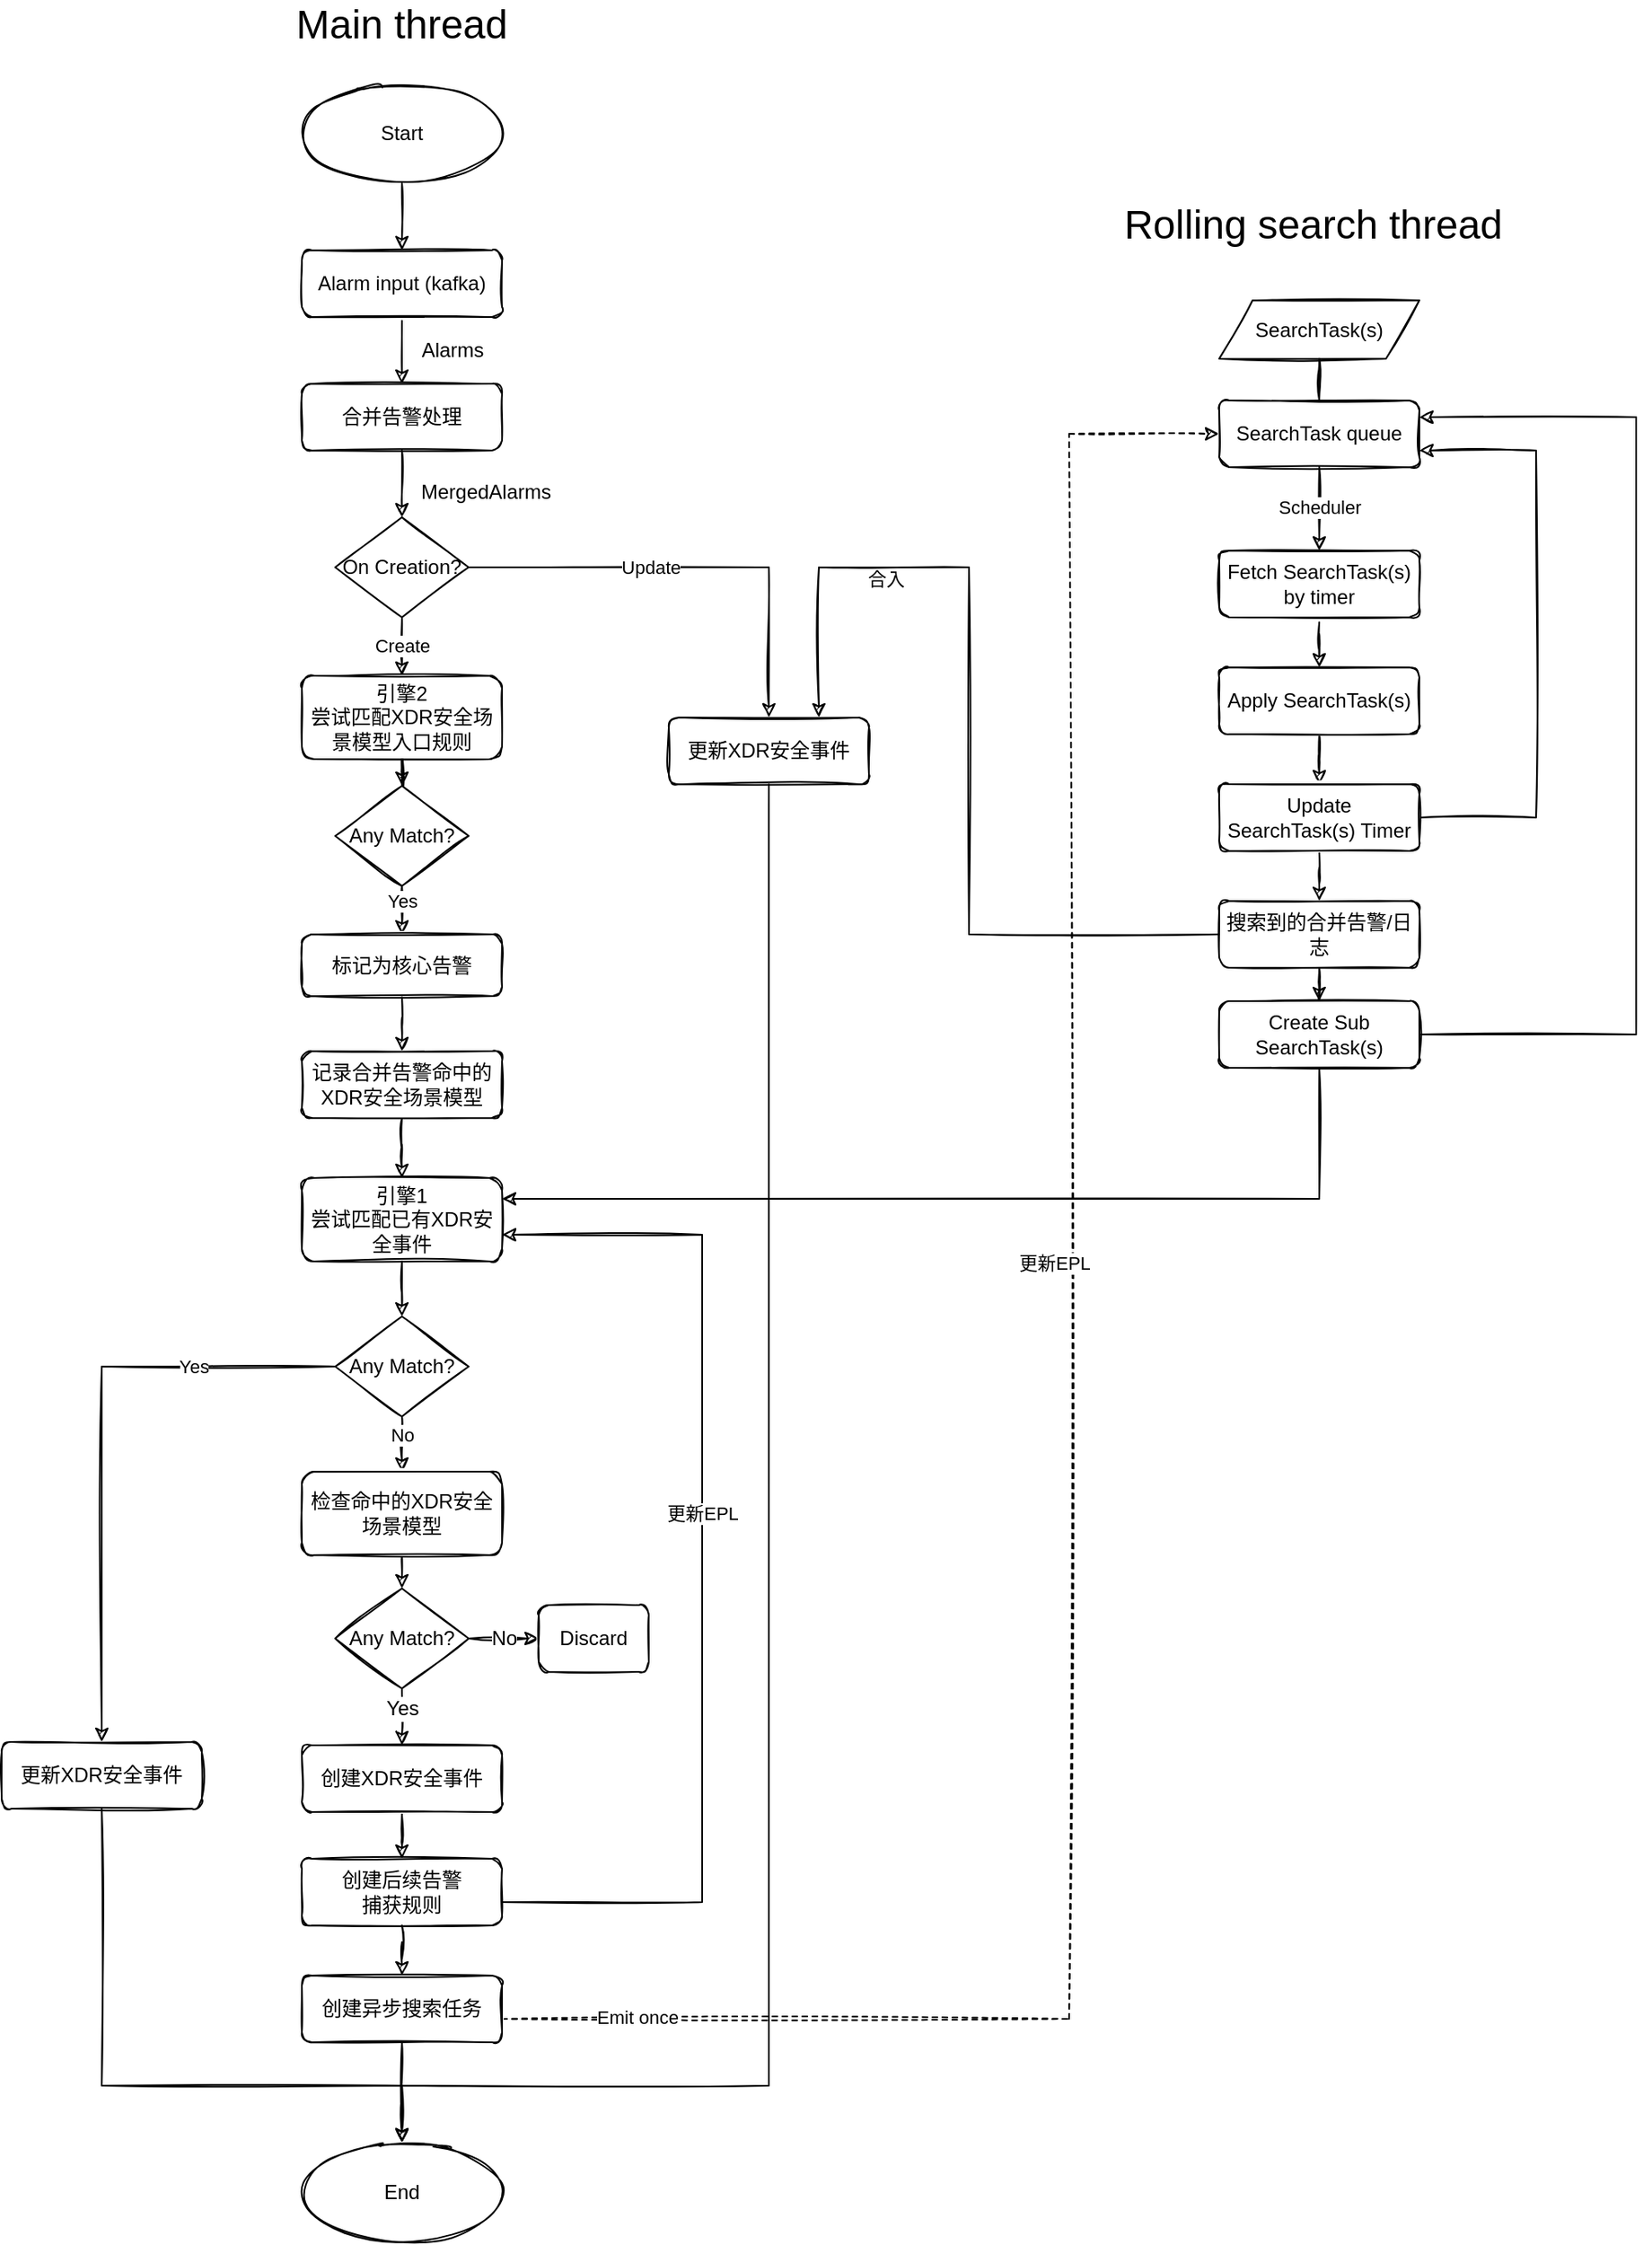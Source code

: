 <mxfile version="20.0.4" type="github">
  <diagram id="C5RBs43oDa-KdzZeNtuy" name="Page-1">
    <mxGraphModel dx="2044" dy="2252" grid="1" gridSize="10" guides="1" tooltips="1" connect="1" arrows="1" fold="1" page="1" pageScale="1" pageWidth="827" pageHeight="1169" math="0" shadow="0">
      <root>
        <mxCell id="WIyWlLk6GJQsqaUBKTNV-0" />
        <mxCell id="WIyWlLk6GJQsqaUBKTNV-1" parent="WIyWlLk6GJQsqaUBKTNV-0" />
        <mxCell id="nPrQg0g38Dgxvw3ITCfk-0" value="" style="edgeStyle=orthogonalEdgeStyle;rounded=0;orthogonalLoop=1;jettySize=auto;html=1;sketch=1;" parent="WIyWlLk6GJQsqaUBKTNV-1" source="nPrQg0g38Dgxvw3ITCfk-1" target="nPrQg0g38Dgxvw3ITCfk-3" edge="1">
          <mxGeometry relative="1" as="geometry" />
        </mxCell>
        <mxCell id="nPrQg0g38Dgxvw3ITCfk-1" value="Alarm input (kafka)" style="rounded=1;whiteSpace=wrap;html=1;fontSize=12;glass=0;strokeWidth=1;shadow=0;sketch=1;" parent="WIyWlLk6GJQsqaUBKTNV-1" vertex="1">
          <mxGeometry x="310" y="80" width="120" height="40" as="geometry" />
        </mxCell>
        <mxCell id="nPrQg0g38Dgxvw3ITCfk-2" value="" style="edgeStyle=orthogonalEdgeStyle;rounded=0;orthogonalLoop=1;jettySize=auto;html=1;sketch=1;" parent="WIyWlLk6GJQsqaUBKTNV-1" source="nPrQg0g38Dgxvw3ITCfk-3" target="nPrQg0g38Dgxvw3ITCfk-11" edge="1">
          <mxGeometry relative="1" as="geometry" />
        </mxCell>
        <mxCell id="nPrQg0g38Dgxvw3ITCfk-3" value="合并告警处理" style="rounded=1;whiteSpace=wrap;html=1;fontSize=12;glass=0;strokeWidth=1;shadow=0;sketch=1;" parent="WIyWlLk6GJQsqaUBKTNV-1" vertex="1">
          <mxGeometry x="310" y="160" width="120" height="40" as="geometry" />
        </mxCell>
        <mxCell id="nPrQg0g38Dgxvw3ITCfk-4" value="Alarms" style="text;html=1;align=center;verticalAlign=middle;resizable=0;points=[];autosize=1;strokeColor=none;fillColor=none;sketch=1;" parent="WIyWlLk6GJQsqaUBKTNV-1" vertex="1">
          <mxGeometry x="370" y="125" width="60" height="30" as="geometry" />
        </mxCell>
        <mxCell id="nPrQg0g38Dgxvw3ITCfk-7" value="" style="edgeStyle=orthogonalEdgeStyle;rounded=0;orthogonalLoop=1;jettySize=auto;html=1;sketch=1;" parent="WIyWlLk6GJQsqaUBKTNV-1" source="nPrQg0g38Dgxvw3ITCfk-11" target="RQOKvc79yT3smewqRkZd-8" edge="1">
          <mxGeometry relative="1" as="geometry">
            <mxPoint x="370" y="360" as="targetPoint" />
          </mxGeometry>
        </mxCell>
        <mxCell id="nPrQg0g38Dgxvw3ITCfk-8" value="Create" style="edgeLabel;html=1;align=center;verticalAlign=middle;resizable=0;points=[];sketch=1;" parent="nPrQg0g38Dgxvw3ITCfk-7" vertex="1" connectable="0">
          <mxGeometry x="-0.242" relative="1" as="geometry">
            <mxPoint as="offset" />
          </mxGeometry>
        </mxCell>
        <mxCell id="nPrQg0g38Dgxvw3ITCfk-9" style="edgeStyle=orthogonalEdgeStyle;rounded=0;orthogonalLoop=1;jettySize=auto;html=1;sketch=1;" parent="WIyWlLk6GJQsqaUBKTNV-1" source="nPrQg0g38Dgxvw3ITCfk-11" target="nPrQg0g38Dgxvw3ITCfk-14" edge="1">
          <mxGeometry relative="1" as="geometry" />
        </mxCell>
        <mxCell id="nPrQg0g38Dgxvw3ITCfk-10" value="Update" style="edgeLabel;html=1;align=center;verticalAlign=middle;resizable=0;points=[];sketch=1;" parent="nPrQg0g38Dgxvw3ITCfk-9" vertex="1" connectable="0">
          <mxGeometry x="0.116" y="-2" relative="1" as="geometry">
            <mxPoint x="-42" y="-2" as="offset" />
          </mxGeometry>
        </mxCell>
        <mxCell id="nPrQg0g38Dgxvw3ITCfk-11" value="On Creation?" style="rhombus;whiteSpace=wrap;html=1;sketch=1;" parent="WIyWlLk6GJQsqaUBKTNV-1" vertex="1">
          <mxGeometry x="330" y="240" width="80" height="60" as="geometry" />
        </mxCell>
        <mxCell id="nPrQg0g38Dgxvw3ITCfk-12" value="MergedAlarms" style="text;html=1;align=center;verticalAlign=middle;resizable=0;points=[];autosize=1;strokeColor=none;fillColor=none;sketch=1;" parent="WIyWlLk6GJQsqaUBKTNV-1" vertex="1">
          <mxGeometry x="370" y="210" width="100" height="30" as="geometry" />
        </mxCell>
        <mxCell id="nPrQg0g38Dgxvw3ITCfk-13" style="edgeStyle=orthogonalEdgeStyle;rounded=0;orthogonalLoop=1;jettySize=auto;html=1;sketch=1;" parent="WIyWlLk6GJQsqaUBKTNV-1" source="nPrQg0g38Dgxvw3ITCfk-14" target="nPrQg0g38Dgxvw3ITCfk-33" edge="1">
          <mxGeometry relative="1" as="geometry">
            <Array as="points">
              <mxPoint x="590" y="1180" />
              <mxPoint x="370" y="1180" />
            </Array>
          </mxGeometry>
        </mxCell>
        <mxCell id="nPrQg0g38Dgxvw3ITCfk-14" value="更新XDR安全事件" style="rounded=1;whiteSpace=wrap;html=1;fontSize=12;glass=0;strokeWidth=1;shadow=0;sketch=1;" parent="WIyWlLk6GJQsqaUBKTNV-1" vertex="1">
          <mxGeometry x="530" y="360" width="120" height="40" as="geometry" />
        </mxCell>
        <mxCell id="nPrQg0g38Dgxvw3ITCfk-15" value="" style="edgeStyle=orthogonalEdgeStyle;rounded=0;orthogonalLoop=1;jettySize=auto;html=1;sketch=1;" parent="WIyWlLk6GJQsqaUBKTNV-1" source="nPrQg0g38Dgxvw3ITCfk-16" target="nPrQg0g38Dgxvw3ITCfk-21" edge="1">
          <mxGeometry relative="1" as="geometry" />
        </mxCell>
        <mxCell id="nPrQg0g38Dgxvw3ITCfk-16" value="引擎1&lt;br&gt;尝试匹配已有XDR安全事件" style="rounded=1;whiteSpace=wrap;html=1;fontSize=12;glass=0;strokeWidth=1;shadow=0;sketch=1;" parent="WIyWlLk6GJQsqaUBKTNV-1" vertex="1">
          <mxGeometry x="310" y="636" width="120" height="50" as="geometry" />
        </mxCell>
        <mxCell id="nPrQg0g38Dgxvw3ITCfk-17" value="" style="edgeStyle=orthogonalEdgeStyle;rounded=0;orthogonalLoop=1;jettySize=auto;html=1;sketch=1;" parent="WIyWlLk6GJQsqaUBKTNV-1" source="nPrQg0g38Dgxvw3ITCfk-21" target="nPrQg0g38Dgxvw3ITCfk-63" edge="1">
          <mxGeometry relative="1" as="geometry">
            <Array as="points" />
          </mxGeometry>
        </mxCell>
        <mxCell id="nPrQg0g38Dgxvw3ITCfk-18" value="No" style="edgeLabel;html=1;align=center;verticalAlign=middle;resizable=0;points=[];sketch=1;" parent="nPrQg0g38Dgxvw3ITCfk-17" vertex="1" connectable="0">
          <mxGeometry x="-0.379" relative="1" as="geometry">
            <mxPoint y="-4" as="offset" />
          </mxGeometry>
        </mxCell>
        <mxCell id="nPrQg0g38Dgxvw3ITCfk-19" style="edgeStyle=orthogonalEdgeStyle;rounded=0;orthogonalLoop=1;jettySize=auto;html=1;sketch=1;entryX=0.5;entryY=0;entryDx=0;entryDy=0;" parent="WIyWlLk6GJQsqaUBKTNV-1" source="nPrQg0g38Dgxvw3ITCfk-21" target="nPrQg0g38Dgxvw3ITCfk-26" edge="1">
          <mxGeometry relative="1" as="geometry">
            <mxPoint x="190" y="812" as="targetPoint" />
          </mxGeometry>
        </mxCell>
        <mxCell id="nPrQg0g38Dgxvw3ITCfk-20" value="Yes" style="edgeLabel;html=1;align=center;verticalAlign=middle;resizable=0;points=[];sketch=1;" parent="nPrQg0g38Dgxvw3ITCfk-19" vertex="1" connectable="0">
          <mxGeometry x="-0.551" y="-2" relative="1" as="geometry">
            <mxPoint x="-3" y="2" as="offset" />
          </mxGeometry>
        </mxCell>
        <mxCell id="nPrQg0g38Dgxvw3ITCfk-21" value="Any Match?" style="rhombus;whiteSpace=wrap;html=1;sketch=1;" parent="WIyWlLk6GJQsqaUBKTNV-1" vertex="1">
          <mxGeometry x="330" y="719" width="80" height="60" as="geometry" />
        </mxCell>
        <mxCell id="nPrQg0g38Dgxvw3ITCfk-22" value="" style="edgeStyle=orthogonalEdgeStyle;rounded=0;orthogonalLoop=1;jettySize=auto;html=1;sketch=1;" parent="WIyWlLk6GJQsqaUBKTNV-1" source="nPrQg0g38Dgxvw3ITCfk-24" target="nPrQg0g38Dgxvw3ITCfk-37" edge="1">
          <mxGeometry relative="1" as="geometry" />
        </mxCell>
        <mxCell id="nPrQg0g38Dgxvw3ITCfk-24" value="创建XDR安全事件" style="rounded=1;whiteSpace=wrap;html=1;fontSize=12;glass=0;strokeWidth=1;shadow=0;sketch=1;" parent="WIyWlLk6GJQsqaUBKTNV-1" vertex="1">
          <mxGeometry x="310" y="976" width="120" height="40" as="geometry" />
        </mxCell>
        <mxCell id="nPrQg0g38Dgxvw3ITCfk-25" style="edgeStyle=orthogonalEdgeStyle;rounded=0;orthogonalLoop=1;jettySize=auto;html=1;entryX=0.5;entryY=0;entryDx=0;entryDy=0;sketch=1;" parent="WIyWlLk6GJQsqaUBKTNV-1" source="nPrQg0g38Dgxvw3ITCfk-26" target="nPrQg0g38Dgxvw3ITCfk-33" edge="1">
          <mxGeometry relative="1" as="geometry">
            <Array as="points">
              <mxPoint x="190" y="1180" />
              <mxPoint x="370" y="1180" />
            </Array>
          </mxGeometry>
        </mxCell>
        <mxCell id="nPrQg0g38Dgxvw3ITCfk-26" value="更新XDR安全事件" style="rounded=1;whiteSpace=wrap;html=1;fontSize=12;glass=0;strokeWidth=1;shadow=0;sketch=1;" parent="WIyWlLk6GJQsqaUBKTNV-1" vertex="1">
          <mxGeometry x="130" y="974" width="120" height="40" as="geometry" />
        </mxCell>
        <mxCell id="nPrQg0g38Dgxvw3ITCfk-27" value="" style="edgeStyle=orthogonalEdgeStyle;rounded=0;orthogonalLoop=1;jettySize=auto;html=1;sketch=1;" parent="WIyWlLk6GJQsqaUBKTNV-1" source="nPrQg0g38Dgxvw3ITCfk-30" target="nPrQg0g38Dgxvw3ITCfk-33" edge="1">
          <mxGeometry relative="1" as="geometry" />
        </mxCell>
        <mxCell id="nPrQg0g38Dgxvw3ITCfk-28" style="edgeStyle=orthogonalEdgeStyle;rounded=0;orthogonalLoop=1;jettySize=auto;html=1;dashed=1;entryX=0;entryY=0.5;entryDx=0;entryDy=0;sketch=1;" parent="WIyWlLk6GJQsqaUBKTNV-1" source="nPrQg0g38Dgxvw3ITCfk-30" target="nPrQg0g38Dgxvw3ITCfk-41" edge="1">
          <mxGeometry relative="1" as="geometry">
            <mxPoint x="820" y="269" as="targetPoint" />
            <Array as="points">
              <mxPoint x="770" y="1140" />
              <mxPoint x="770" y="190" />
            </Array>
          </mxGeometry>
        </mxCell>
        <mxCell id="nPrQg0g38Dgxvw3ITCfk-29" value="Emit once" style="edgeLabel;html=1;align=center;verticalAlign=middle;resizable=0;points=[];" parent="nPrQg0g38Dgxvw3ITCfk-28" vertex="1" connectable="0">
          <mxGeometry x="-0.883" y="1" relative="1" as="geometry">
            <mxPoint as="offset" />
          </mxGeometry>
        </mxCell>
        <mxCell id="nPrQg0g38Dgxvw3ITCfk-30" value="创建异步搜索任务" style="rounded=1;whiteSpace=wrap;html=1;fontSize=12;glass=0;strokeWidth=1;shadow=0;sketch=1;" parent="WIyWlLk6GJQsqaUBKTNV-1" vertex="1">
          <mxGeometry x="310" y="1114" width="120" height="40" as="geometry" />
        </mxCell>
        <mxCell id="nPrQg0g38Dgxvw3ITCfk-31" value="" style="edgeStyle=orthogonalEdgeStyle;rounded=0;orthogonalLoop=1;jettySize=auto;html=1;sketch=1;" parent="WIyWlLk6GJQsqaUBKTNV-1" source="nPrQg0g38Dgxvw3ITCfk-32" target="nPrQg0g38Dgxvw3ITCfk-1" edge="1">
          <mxGeometry relative="1" as="geometry" />
        </mxCell>
        <mxCell id="nPrQg0g38Dgxvw3ITCfk-32" value="Start" style="ellipse;whiteSpace=wrap;html=1;sketch=1;" parent="WIyWlLk6GJQsqaUBKTNV-1" vertex="1">
          <mxGeometry x="310" y="-20" width="120" height="60" as="geometry" />
        </mxCell>
        <mxCell id="nPrQg0g38Dgxvw3ITCfk-33" value="End" style="ellipse;whiteSpace=wrap;html=1;sketch=1;" parent="WIyWlLk6GJQsqaUBKTNV-1" vertex="1">
          <mxGeometry x="310" y="1214" width="120" height="60" as="geometry" />
        </mxCell>
        <mxCell id="nPrQg0g38Dgxvw3ITCfk-34" value="" style="edgeStyle=orthogonalEdgeStyle;rounded=0;orthogonalLoop=1;jettySize=auto;html=1;sketch=1;" parent="WIyWlLk6GJQsqaUBKTNV-1" source="nPrQg0g38Dgxvw3ITCfk-37" target="nPrQg0g38Dgxvw3ITCfk-30" edge="1">
          <mxGeometry relative="1" as="geometry" />
        </mxCell>
        <mxCell id="nPrQg0g38Dgxvw3ITCfk-35" style="edgeStyle=orthogonalEdgeStyle;rounded=0;orthogonalLoop=1;jettySize=auto;html=1;sketch=1;" parent="WIyWlLk6GJQsqaUBKTNV-1" source="nPrQg0g38Dgxvw3ITCfk-37" target="nPrQg0g38Dgxvw3ITCfk-16" edge="1">
          <mxGeometry relative="1" as="geometry">
            <Array as="points">
              <mxPoint x="550" y="1070" />
              <mxPoint x="550" y="670" />
            </Array>
          </mxGeometry>
        </mxCell>
        <mxCell id="nPrQg0g38Dgxvw3ITCfk-36" value="更新EPL" style="edgeLabel;html=1;align=center;verticalAlign=middle;resizable=0;points=[];sketch=1;" parent="nPrQg0g38Dgxvw3ITCfk-35" vertex="1" connectable="0">
          <mxGeometry x="0.288" y="3" relative="1" as="geometry">
            <mxPoint x="3" y="59" as="offset" />
          </mxGeometry>
        </mxCell>
        <mxCell id="nPrQg0g38Dgxvw3ITCfk-37" value="创建后续告警&lt;br&gt;捕获规则" style="rounded=1;whiteSpace=wrap;html=1;fontSize=12;glass=0;strokeWidth=1;shadow=0;sketch=1;" parent="WIyWlLk6GJQsqaUBKTNV-1" vertex="1">
          <mxGeometry x="310" y="1044" width="120" height="40" as="geometry" />
        </mxCell>
        <mxCell id="nPrQg0g38Dgxvw3ITCfk-38" value="" style="edgeStyle=orthogonalEdgeStyle;rounded=0;orthogonalLoop=1;jettySize=auto;html=1;sketch=1;" parent="WIyWlLk6GJQsqaUBKTNV-1" source="nPrQg0g38Dgxvw3ITCfk-41" target="nPrQg0g38Dgxvw3ITCfk-50" edge="1">
          <mxGeometry relative="1" as="geometry">
            <mxPoint x="920" y="260" as="targetPoint" />
          </mxGeometry>
        </mxCell>
        <mxCell id="nPrQg0g38Dgxvw3ITCfk-39" value="Scheduler" style="edgeLabel;html=1;align=center;verticalAlign=middle;resizable=0;points=[];" parent="nPrQg0g38Dgxvw3ITCfk-38" vertex="1" connectable="0">
          <mxGeometry x="-0.765" y="1" relative="1" as="geometry">
            <mxPoint x="-1" y="18" as="offset" />
          </mxGeometry>
        </mxCell>
        <mxCell id="nPrQg0g38Dgxvw3ITCfk-40" value="" style="edgeStyle=orthogonalEdgeStyle;rounded=0;sketch=1;orthogonalLoop=1;jettySize=auto;html=1;endArrow=none;endFill=0;" parent="WIyWlLk6GJQsqaUBKTNV-1" source="nPrQg0g38Dgxvw3ITCfk-41" target="nPrQg0g38Dgxvw3ITCfk-49" edge="1">
          <mxGeometry relative="1" as="geometry" />
        </mxCell>
        <mxCell id="nPrQg0g38Dgxvw3ITCfk-41" value="SearchTask queue" style="rounded=1;whiteSpace=wrap;html=1;fontSize=12;glass=0;strokeWidth=1;shadow=0;sketch=1;" parent="WIyWlLk6GJQsqaUBKTNV-1" vertex="1">
          <mxGeometry x="860" y="170" width="120" height="40" as="geometry" />
        </mxCell>
        <mxCell id="nPrQg0g38Dgxvw3ITCfk-42" value="" style="edgeStyle=orthogonalEdgeStyle;rounded=0;orthogonalLoop=1;jettySize=auto;html=1;sketch=1;" parent="WIyWlLk6GJQsqaUBKTNV-1" source="nPrQg0g38Dgxvw3ITCfk-50" target="nPrQg0g38Dgxvw3ITCfk-44" edge="1">
          <mxGeometry relative="1" as="geometry">
            <mxPoint x="920" y="335" as="sourcePoint" />
          </mxGeometry>
        </mxCell>
        <mxCell id="nPrQg0g38Dgxvw3ITCfk-43" value="" style="edgeStyle=orthogonalEdgeStyle;rounded=0;orthogonalLoop=1;jettySize=auto;html=1;sketch=1;" parent="WIyWlLk6GJQsqaUBKTNV-1" source="nPrQg0g38Dgxvw3ITCfk-44" target="nPrQg0g38Dgxvw3ITCfk-47" edge="1">
          <mxGeometry relative="1" as="geometry" />
        </mxCell>
        <mxCell id="nPrQg0g38Dgxvw3ITCfk-44" value="Apply SearchTask(s)" style="rounded=1;whiteSpace=wrap;html=1;fontSize=12;glass=0;strokeWidth=1;shadow=0;sketch=1;" parent="WIyWlLk6GJQsqaUBKTNV-1" vertex="1">
          <mxGeometry x="860" y="330" width="120" height="40" as="geometry" />
        </mxCell>
        <mxCell id="nPrQg0g38Dgxvw3ITCfk-45" style="edgeStyle=orthogonalEdgeStyle;rounded=0;orthogonalLoop=1;jettySize=auto;html=1;entryX=1;entryY=0.75;entryDx=0;entryDy=0;exitX=1;exitY=0.5;exitDx=0;exitDy=0;sketch=1;" parent="WIyWlLk6GJQsqaUBKTNV-1" source="nPrQg0g38Dgxvw3ITCfk-47" target="nPrQg0g38Dgxvw3ITCfk-41" edge="1">
          <mxGeometry relative="1" as="geometry">
            <Array as="points">
              <mxPoint x="1050" y="420" />
              <mxPoint x="1050" y="200" />
            </Array>
          </mxGeometry>
        </mxCell>
        <mxCell id="nPrQg0g38Dgxvw3ITCfk-46" value="" style="edgeStyle=orthogonalEdgeStyle;rounded=0;orthogonalLoop=1;jettySize=auto;html=1;sketch=1;" parent="WIyWlLk6GJQsqaUBKTNV-1" source="nPrQg0g38Dgxvw3ITCfk-47" target="nPrQg0g38Dgxvw3ITCfk-53" edge="1">
          <mxGeometry relative="1" as="geometry" />
        </mxCell>
        <mxCell id="nPrQg0g38Dgxvw3ITCfk-47" value="Update &lt;br&gt;SearchTask(s) Timer" style="rounded=1;whiteSpace=wrap;html=1;fontSize=12;glass=0;strokeWidth=1;shadow=0;sketch=1;" parent="WIyWlLk6GJQsqaUBKTNV-1" vertex="1">
          <mxGeometry x="860" y="400" width="120" height="40" as="geometry" />
        </mxCell>
        <mxCell id="nPrQg0g38Dgxvw3ITCfk-48" value="" style="edgeStyle=none;rounded=0;sketch=1;orthogonalLoop=1;jettySize=auto;html=1;fontSize=12;endArrow=none;endFill=0;" parent="WIyWlLk6GJQsqaUBKTNV-1" source="nPrQg0g38Dgxvw3ITCfk-49" target="nPrQg0g38Dgxvw3ITCfk-41" edge="1">
          <mxGeometry relative="1" as="geometry" />
        </mxCell>
        <mxCell id="nPrQg0g38Dgxvw3ITCfk-49" value="SearchTask(s)" style="shape=parallelogram;perimeter=parallelogramPerimeter;whiteSpace=wrap;html=1;fixedSize=1;sketch=1;" parent="WIyWlLk6GJQsqaUBKTNV-1" vertex="1">
          <mxGeometry x="860" y="110" width="120" height="35" as="geometry" />
        </mxCell>
        <mxCell id="nPrQg0g38Dgxvw3ITCfk-50" value="Fetch SearchTask(s) by timer" style="rounded=1;whiteSpace=wrap;html=1;fontSize=12;glass=0;strokeWidth=1;shadow=0;sketch=1;" parent="WIyWlLk6GJQsqaUBKTNV-1" vertex="1">
          <mxGeometry x="860" y="260" width="120" height="40" as="geometry" />
        </mxCell>
        <mxCell id="nPrQg0g38Dgxvw3ITCfk-51" style="edgeStyle=orthogonalEdgeStyle;rounded=0;orthogonalLoop=1;jettySize=auto;html=1;entryX=0.75;entryY=0;entryDx=0;entryDy=0;sketch=1;exitX=0;exitY=0.5;exitDx=0;exitDy=0;" parent="WIyWlLk6GJQsqaUBKTNV-1" source="nPrQg0g38Dgxvw3ITCfk-53" target="nPrQg0g38Dgxvw3ITCfk-14" edge="1">
          <mxGeometry relative="1" as="geometry">
            <mxPoint x="870" y="440" as="sourcePoint" />
            <Array as="points">
              <mxPoint x="710" y="490" />
              <mxPoint x="710" y="270" />
              <mxPoint x="620" y="270" />
            </Array>
          </mxGeometry>
        </mxCell>
        <mxCell id="nPrQg0g38Dgxvw3ITCfk-84" value="合入" style="edgeLabel;html=1;align=center;verticalAlign=middle;resizable=0;points=[];" parent="nPrQg0g38Dgxvw3ITCfk-51" vertex="1" connectable="0">
          <mxGeometry x="0.707" y="-1" relative="1" as="geometry">
            <mxPoint x="41" y="-3" as="offset" />
          </mxGeometry>
        </mxCell>
        <mxCell id="nPrQg0g38Dgxvw3ITCfk-76" style="edgeStyle=orthogonalEdgeStyle;rounded=0;orthogonalLoop=1;jettySize=auto;html=1;exitX=0.5;exitY=1;exitDx=0;exitDy=0;entryX=1;entryY=0.25;entryDx=0;entryDy=0;sketch=1;" parent="WIyWlLk6GJQsqaUBKTNV-1" source="nPrQg0g38Dgxvw3ITCfk-77" target="nPrQg0g38Dgxvw3ITCfk-16" edge="1">
          <mxGeometry relative="1" as="geometry">
            <Array as="points">
              <mxPoint x="920" y="649" />
            </Array>
          </mxGeometry>
        </mxCell>
        <mxCell id="nPrQg0g38Dgxvw3ITCfk-83" value="更新EPL" style="edgeLabel;html=1;align=center;verticalAlign=middle;resizable=0;points=[];" parent="nPrQg0g38Dgxvw3ITCfk-76" vertex="1" connectable="0">
          <mxGeometry x="-0.358" y="-5" relative="1" as="geometry">
            <mxPoint x="-55" y="43" as="offset" />
          </mxGeometry>
        </mxCell>
        <mxCell id="nPrQg0g38Dgxvw3ITCfk-78" value="" style="edgeStyle=orthogonalEdgeStyle;rounded=0;sketch=1;orthogonalLoop=1;jettySize=auto;html=1;" parent="WIyWlLk6GJQsqaUBKTNV-1" source="nPrQg0g38Dgxvw3ITCfk-53" target="nPrQg0g38Dgxvw3ITCfk-77" edge="1">
          <mxGeometry relative="1" as="geometry" />
        </mxCell>
        <mxCell id="nPrQg0g38Dgxvw3ITCfk-53" value="搜索到的合并告警/日志" style="rounded=1;whiteSpace=wrap;html=1;fontSize=12;glass=0;strokeWidth=1;shadow=0;sketch=1;" parent="WIyWlLk6GJQsqaUBKTNV-1" vertex="1">
          <mxGeometry x="860" y="470" width="120" height="40" as="geometry" />
        </mxCell>
        <mxCell id="nPrQg0g38Dgxvw3ITCfk-61" value="" style="edgeStyle=none;rounded=0;sketch=1;orthogonalLoop=1;jettySize=auto;html=1;fontSize=12;endArrow=classic;endFill=1;" parent="WIyWlLk6GJQsqaUBKTNV-1" source="nPrQg0g38Dgxvw3ITCfk-63" target="nPrQg0g38Dgxvw3ITCfk-68" edge="1">
          <mxGeometry relative="1" as="geometry" />
        </mxCell>
        <mxCell id="nPrQg0g38Dgxvw3ITCfk-63" value="检查命中的XDR安全场景模型" style="rounded=1;whiteSpace=wrap;html=1;fontSize=12;glass=0;strokeWidth=1;shadow=0;sketch=1;" parent="WIyWlLk6GJQsqaUBKTNV-1" vertex="1">
          <mxGeometry x="310" y="812" width="120" height="50" as="geometry" />
        </mxCell>
        <mxCell id="nPrQg0g38Dgxvw3ITCfk-64" value="" style="edgeStyle=none;rounded=0;sketch=1;orthogonalLoop=1;jettySize=auto;html=1;fontSize=12;endArrow=classic;endFill=1;" parent="WIyWlLk6GJQsqaUBKTNV-1" source="nPrQg0g38Dgxvw3ITCfk-68" target="nPrQg0g38Dgxvw3ITCfk-24" edge="1">
          <mxGeometry relative="1" as="geometry" />
        </mxCell>
        <mxCell id="nPrQg0g38Dgxvw3ITCfk-65" value="Yes" style="edgeLabel;html=1;align=center;verticalAlign=middle;resizable=0;points=[];fontSize=12;" parent="nPrQg0g38Dgxvw3ITCfk-64" vertex="1" connectable="0">
          <mxGeometry x="-0.522" y="-2" relative="1" as="geometry">
            <mxPoint x="2" y="4" as="offset" />
          </mxGeometry>
        </mxCell>
        <mxCell id="nPrQg0g38Dgxvw3ITCfk-66" value="" style="edgeStyle=none;rounded=0;sketch=1;orthogonalLoop=1;jettySize=auto;html=1;fontSize=12;endArrow=classic;endFill=1;" parent="WIyWlLk6GJQsqaUBKTNV-1" source="nPrQg0g38Dgxvw3ITCfk-68" target="nPrQg0g38Dgxvw3ITCfk-69" edge="1">
          <mxGeometry relative="1" as="geometry" />
        </mxCell>
        <mxCell id="nPrQg0g38Dgxvw3ITCfk-67" value="No" style="edgeLabel;html=1;align=center;verticalAlign=middle;resizable=0;points=[];fontSize=12;" parent="nPrQg0g38Dgxvw3ITCfk-66" vertex="1" connectable="0">
          <mxGeometry x="-0.435" y="1" relative="1" as="geometry">
            <mxPoint x="9" y="1" as="offset" />
          </mxGeometry>
        </mxCell>
        <mxCell id="nPrQg0g38Dgxvw3ITCfk-68" value="Any Match?" style="rhombus;whiteSpace=wrap;html=1;sketch=1;" parent="WIyWlLk6GJQsqaUBKTNV-1" vertex="1">
          <mxGeometry x="330" y="882" width="80" height="60" as="geometry" />
        </mxCell>
        <mxCell id="nPrQg0g38Dgxvw3ITCfk-69" value="Discard" style="rounded=1;whiteSpace=wrap;html=1;fontSize=12;glass=0;strokeWidth=1;shadow=0;sketch=1;" parent="WIyWlLk6GJQsqaUBKTNV-1" vertex="1">
          <mxGeometry x="452" y="892" width="66" height="40" as="geometry" />
        </mxCell>
        <mxCell id="nPrQg0g38Dgxvw3ITCfk-72" value="Main thread" style="text;html=1;strokeColor=none;fillColor=none;align=center;verticalAlign=middle;whiteSpace=wrap;rounded=0;sketch=1;fontSize=24;" parent="WIyWlLk6GJQsqaUBKTNV-1" vertex="1">
          <mxGeometry x="295" y="-70" width="150" height="30" as="geometry" />
        </mxCell>
        <mxCell id="nPrQg0g38Dgxvw3ITCfk-73" value="Rolling search thread" style="text;html=1;strokeColor=none;fillColor=none;align=center;verticalAlign=middle;whiteSpace=wrap;rounded=0;sketch=1;fontSize=24;" parent="WIyWlLk6GJQsqaUBKTNV-1" vertex="1">
          <mxGeometry x="800" y="50" width="233" height="30" as="geometry" />
        </mxCell>
        <mxCell id="nPrQg0g38Dgxvw3ITCfk-80" style="edgeStyle=orthogonalEdgeStyle;rounded=0;sketch=1;orthogonalLoop=1;jettySize=auto;html=1;entryX=1;entryY=0.25;entryDx=0;entryDy=0;exitX=1;exitY=0.5;exitDx=0;exitDy=0;" parent="WIyWlLk6GJQsqaUBKTNV-1" source="nPrQg0g38Dgxvw3ITCfk-77" target="nPrQg0g38Dgxvw3ITCfk-41" edge="1">
          <mxGeometry relative="1" as="geometry">
            <mxPoint x="1090" y="200" as="targetPoint" />
            <Array as="points">
              <mxPoint x="1110" y="550" />
              <mxPoint x="1110" y="180" />
            </Array>
          </mxGeometry>
        </mxCell>
        <mxCell id="nPrQg0g38Dgxvw3ITCfk-77" value="Create Sub SearchTask(s)" style="rounded=1;whiteSpace=wrap;html=1;fontSize=12;glass=0;strokeWidth=1;shadow=0;sketch=1;" parent="WIyWlLk6GJQsqaUBKTNV-1" vertex="1">
          <mxGeometry x="860" y="530" width="120" height="40" as="geometry" />
        </mxCell>
        <mxCell id="RQOKvc79yT3smewqRkZd-11" value="" style="edgeStyle=orthogonalEdgeStyle;rounded=0;sketch=1;orthogonalLoop=1;jettySize=auto;html=1;" edge="1" parent="WIyWlLk6GJQsqaUBKTNV-1" source="RQOKvc79yT3smewqRkZd-8" target="RQOKvc79yT3smewqRkZd-10">
          <mxGeometry relative="1" as="geometry" />
        </mxCell>
        <mxCell id="RQOKvc79yT3smewqRkZd-8" value="引擎2&lt;br&gt;尝试匹配XDR安全场景模型入口规则" style="rounded=1;whiteSpace=wrap;html=1;fontSize=12;glass=0;strokeWidth=1;shadow=0;sketch=1;" vertex="1" parent="WIyWlLk6GJQsqaUBKTNV-1">
          <mxGeometry x="310" y="335" width="120" height="50" as="geometry" />
        </mxCell>
        <mxCell id="RQOKvc79yT3smewqRkZd-13" value="" style="edgeStyle=orthogonalEdgeStyle;rounded=0;sketch=1;orthogonalLoop=1;jettySize=auto;html=1;" edge="1" parent="WIyWlLk6GJQsqaUBKTNV-1" source="RQOKvc79yT3smewqRkZd-10" target="RQOKvc79yT3smewqRkZd-12">
          <mxGeometry relative="1" as="geometry" />
        </mxCell>
        <mxCell id="RQOKvc79yT3smewqRkZd-14" value="Yes" style="edgeLabel;html=1;align=center;verticalAlign=middle;resizable=0;points=[];" vertex="1" connectable="0" parent="RQOKvc79yT3smewqRkZd-13">
          <mxGeometry x="-0.368" y="1" relative="1" as="geometry">
            <mxPoint x="-1" y="-7" as="offset" />
          </mxGeometry>
        </mxCell>
        <mxCell id="RQOKvc79yT3smewqRkZd-10" value="Any Match?" style="rhombus;whiteSpace=wrap;html=1;sketch=1;" vertex="1" parent="WIyWlLk6GJQsqaUBKTNV-1">
          <mxGeometry x="330" y="401" width="80" height="60" as="geometry" />
        </mxCell>
        <mxCell id="RQOKvc79yT3smewqRkZd-16" value="" style="edgeStyle=orthogonalEdgeStyle;rounded=0;sketch=1;orthogonalLoop=1;jettySize=auto;html=1;" edge="1" parent="WIyWlLk6GJQsqaUBKTNV-1" source="RQOKvc79yT3smewqRkZd-12" target="RQOKvc79yT3smewqRkZd-15">
          <mxGeometry relative="1" as="geometry" />
        </mxCell>
        <mxCell id="RQOKvc79yT3smewqRkZd-12" value="标记为核心告警" style="rounded=1;whiteSpace=wrap;html=1;fontSize=12;glass=0;strokeWidth=1;shadow=0;sketch=1;" vertex="1" parent="WIyWlLk6GJQsqaUBKTNV-1">
          <mxGeometry x="310" y="490" width="120" height="37" as="geometry" />
        </mxCell>
        <mxCell id="RQOKvc79yT3smewqRkZd-17" value="" style="edgeStyle=orthogonalEdgeStyle;rounded=0;sketch=1;orthogonalLoop=1;jettySize=auto;html=1;" edge="1" parent="WIyWlLk6GJQsqaUBKTNV-1" source="RQOKvc79yT3smewqRkZd-15" target="nPrQg0g38Dgxvw3ITCfk-16">
          <mxGeometry relative="1" as="geometry">
            <mxPoint x="370" y="640" as="targetPoint" />
          </mxGeometry>
        </mxCell>
        <mxCell id="RQOKvc79yT3smewqRkZd-15" value="记录合并告警命中的XDR安全场景模型" style="rounded=1;whiteSpace=wrap;html=1;fontSize=12;glass=0;strokeWidth=1;shadow=0;sketch=1;" vertex="1" parent="WIyWlLk6GJQsqaUBKTNV-1">
          <mxGeometry x="310" y="560" width="120" height="40" as="geometry" />
        </mxCell>
      </root>
    </mxGraphModel>
  </diagram>
</mxfile>
